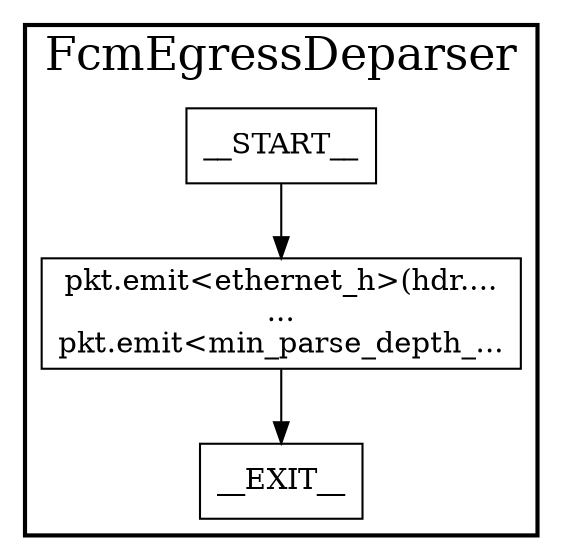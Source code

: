 digraph FcmEgressDeparser {
subgraph cluster {
graph [
fontsize="22pt", label=FcmEgressDeparser, style=bold];
0[label=__START__, margin="", shape=rectangle, style=solid];
1[label=__EXIT__, margin="", shape=rectangle, style=solid];
2[label="pkt.emit<ethernet_h>(hdr....\n...\npkt.emit<min_parse_depth_...", margin="", shape=rectangle, style=solid];
0 -> 2[label=""];
2 -> 1[label=""];
}
}
